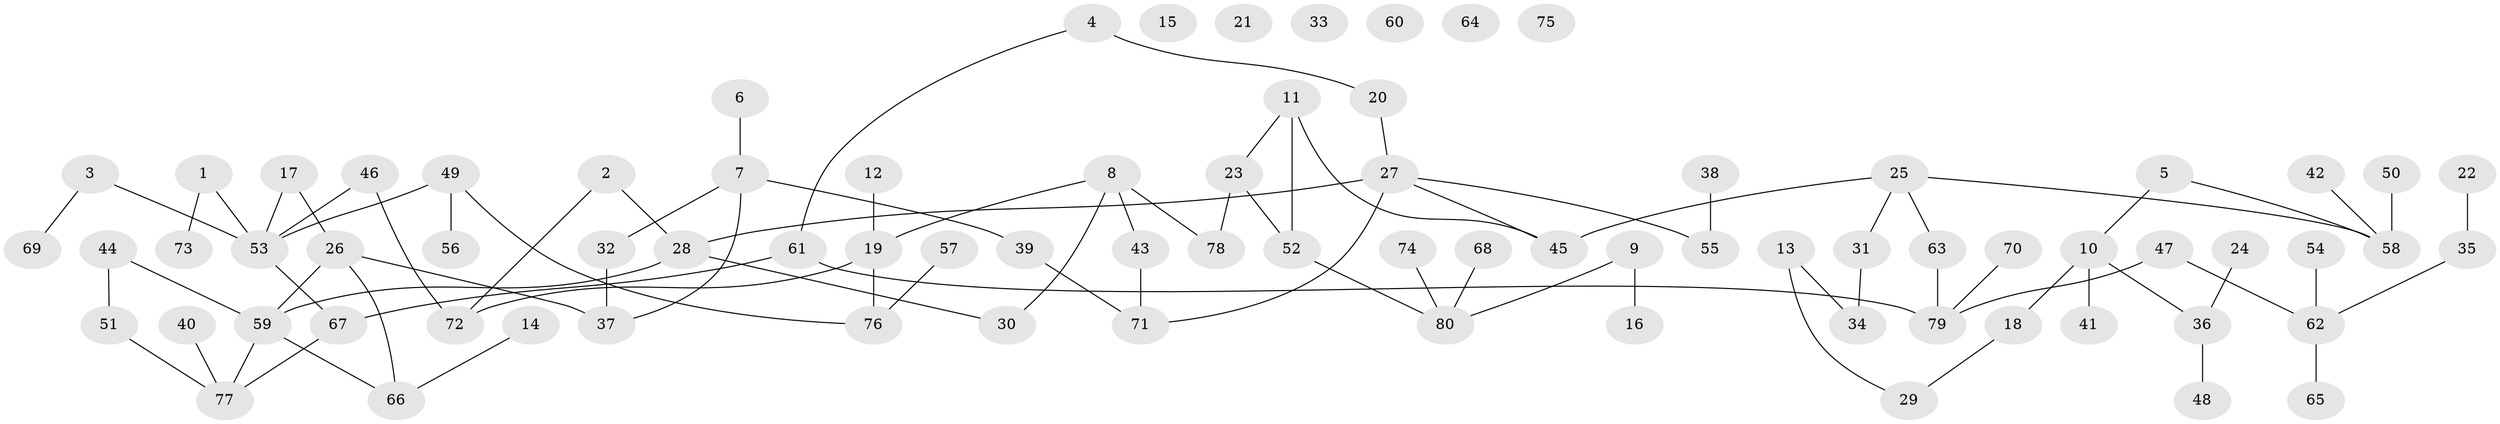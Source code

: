 // coarse degree distribution, {2: 0.3333333333333333, 6: 0.017543859649122806, 1: 0.24561403508771928, 4: 0.08771929824561403, 3: 0.12280701754385964, 0: 0.10526315789473684, 5: 0.07017543859649122, 7: 0.017543859649122806}
// Generated by graph-tools (version 1.1) at 2025/23/03/03/25 07:23:27]
// undirected, 80 vertices, 87 edges
graph export_dot {
graph [start="1"]
  node [color=gray90,style=filled];
  1;
  2;
  3;
  4;
  5;
  6;
  7;
  8;
  9;
  10;
  11;
  12;
  13;
  14;
  15;
  16;
  17;
  18;
  19;
  20;
  21;
  22;
  23;
  24;
  25;
  26;
  27;
  28;
  29;
  30;
  31;
  32;
  33;
  34;
  35;
  36;
  37;
  38;
  39;
  40;
  41;
  42;
  43;
  44;
  45;
  46;
  47;
  48;
  49;
  50;
  51;
  52;
  53;
  54;
  55;
  56;
  57;
  58;
  59;
  60;
  61;
  62;
  63;
  64;
  65;
  66;
  67;
  68;
  69;
  70;
  71;
  72;
  73;
  74;
  75;
  76;
  77;
  78;
  79;
  80;
  1 -- 53;
  1 -- 73;
  2 -- 28;
  2 -- 72;
  3 -- 53;
  3 -- 69;
  4 -- 20;
  4 -- 61;
  5 -- 10;
  5 -- 58;
  6 -- 7;
  7 -- 32;
  7 -- 37;
  7 -- 39;
  8 -- 19;
  8 -- 30;
  8 -- 43;
  8 -- 78;
  9 -- 16;
  9 -- 80;
  10 -- 18;
  10 -- 36;
  10 -- 41;
  11 -- 23;
  11 -- 45;
  11 -- 52;
  12 -- 19;
  13 -- 29;
  13 -- 34;
  14 -- 66;
  17 -- 26;
  17 -- 53;
  18 -- 29;
  19 -- 72;
  19 -- 76;
  20 -- 27;
  22 -- 35;
  23 -- 52;
  23 -- 78;
  24 -- 36;
  25 -- 31;
  25 -- 45;
  25 -- 58;
  25 -- 63;
  26 -- 37;
  26 -- 59;
  26 -- 66;
  27 -- 28;
  27 -- 45;
  27 -- 55;
  27 -- 71;
  28 -- 30;
  28 -- 59;
  31 -- 34;
  32 -- 37;
  35 -- 62;
  36 -- 48;
  38 -- 55;
  39 -- 71;
  40 -- 77;
  42 -- 58;
  43 -- 71;
  44 -- 51;
  44 -- 59;
  46 -- 53;
  46 -- 72;
  47 -- 62;
  47 -- 79;
  49 -- 53;
  49 -- 56;
  49 -- 76;
  50 -- 58;
  51 -- 77;
  52 -- 80;
  53 -- 67;
  54 -- 62;
  57 -- 76;
  59 -- 66;
  59 -- 77;
  61 -- 67;
  61 -- 79;
  62 -- 65;
  63 -- 79;
  67 -- 77;
  68 -- 80;
  70 -- 79;
  74 -- 80;
}
